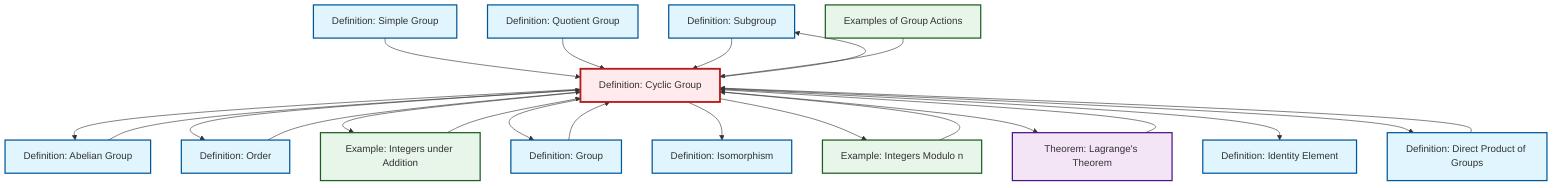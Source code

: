 graph TD
    classDef definition fill:#e1f5fe,stroke:#01579b,stroke-width:2px
    classDef theorem fill:#f3e5f5,stroke:#4a148c,stroke-width:2px
    classDef axiom fill:#fff3e0,stroke:#e65100,stroke-width:2px
    classDef example fill:#e8f5e9,stroke:#1b5e20,stroke-width:2px
    classDef current fill:#ffebee,stroke:#b71c1c,stroke-width:3px
    def-subgroup["Definition: Subgroup"]:::definition
    ex-group-action-examples["Examples of Group Actions"]:::example
    thm-lagrange["Theorem: Lagrange's Theorem"]:::theorem
    def-simple-group["Definition: Simple Group"]:::definition
    def-direct-product["Definition: Direct Product of Groups"]:::definition
    def-abelian-group["Definition: Abelian Group"]:::definition
    def-order["Definition: Order"]:::definition
    ex-integers-addition["Example: Integers under Addition"]:::example
    ex-quotient-integers-mod-n["Example: Integers Modulo n"]:::example
    def-identity-element["Definition: Identity Element"]:::definition
    def-cyclic-group["Definition: Cyclic Group"]:::definition
    def-isomorphism["Definition: Isomorphism"]:::definition
    def-quotient-group["Definition: Quotient Group"]:::definition
    def-group["Definition: Group"]:::definition
    def-cyclic-group --> def-abelian-group
    def-simple-group --> def-cyclic-group
    ex-quotient-integers-mod-n --> def-cyclic-group
    def-quotient-group --> def-cyclic-group
    def-cyclic-group --> def-order
    def-cyclic-group --> ex-integers-addition
    thm-lagrange --> def-cyclic-group
    def-cyclic-group --> def-group
    def-abelian-group --> def-cyclic-group
    def-subgroup --> def-cyclic-group
    def-cyclic-group --> def-isomorphism
    def-cyclic-group --> ex-quotient-integers-mod-n
    def-cyclic-group --> def-subgroup
    ex-integers-addition --> def-cyclic-group
    def-order --> def-cyclic-group
    def-cyclic-group --> thm-lagrange
    def-direct-product --> def-cyclic-group
    def-cyclic-group --> def-identity-element
    ex-group-action-examples --> def-cyclic-group
    def-cyclic-group --> def-direct-product
    def-group --> def-cyclic-group
    class def-cyclic-group current